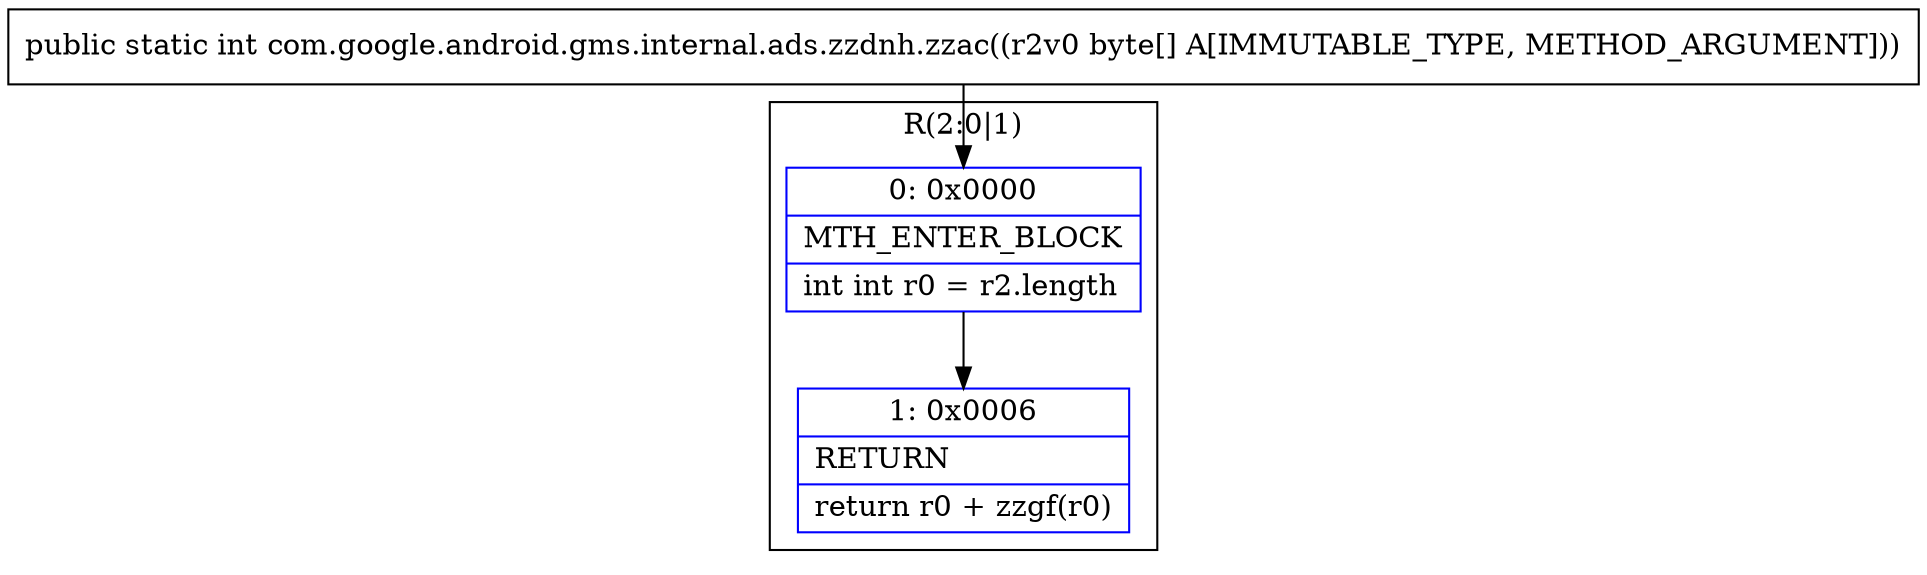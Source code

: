 digraph "CFG forcom.google.android.gms.internal.ads.zzdnh.zzac([B)I" {
subgraph cluster_Region_274435393 {
label = "R(2:0|1)";
node [shape=record,color=blue];
Node_0 [shape=record,label="{0\:\ 0x0000|MTH_ENTER_BLOCK\l|int int r0 = r2.length\l}"];
Node_1 [shape=record,label="{1\:\ 0x0006|RETURN\l|return r0 + zzgf(r0)\l}"];
}
MethodNode[shape=record,label="{public static int com.google.android.gms.internal.ads.zzdnh.zzac((r2v0 byte[] A[IMMUTABLE_TYPE, METHOD_ARGUMENT])) }"];
MethodNode -> Node_0;
Node_0 -> Node_1;
}

